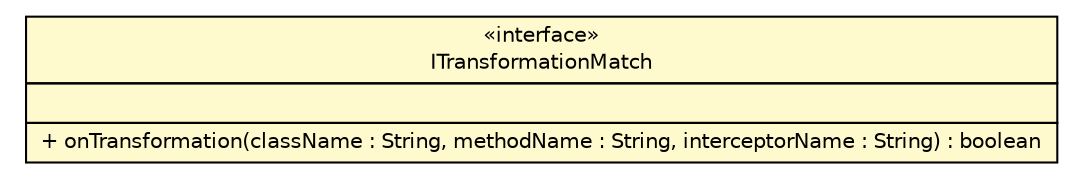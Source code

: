 #!/usr/local/bin/dot
#
# Class diagram 
# Generated by UMLGraph version 5.4 (http://www.umlgraph.org/)
#

digraph G {
	edge [fontname="Helvetica",fontsize=10,labelfontname="Helvetica",labelfontsize=10];
	node [fontname="Helvetica",fontsize=10,shape=plaintext];
	nodesep=0.25;
	ranksep=0.5;
	// com.appdynamics.apm.appagent.api.debug.ITransformationMatch
	c35 [label=<<table title="com.appdynamics.apm.appagent.api.debug.ITransformationMatch" border="0" cellborder="1" cellspacing="0" cellpadding="2" port="p" bgcolor="lemonChiffon" href="./ITransformationMatch.html">
		<tr><td><table border="0" cellspacing="0" cellpadding="1">
<tr><td align="center" balign="center"> &#171;interface&#187; </td></tr>
<tr><td align="center" balign="center"> ITransformationMatch </td></tr>
		</table></td></tr>
		<tr><td><table border="0" cellspacing="0" cellpadding="1">
<tr><td align="left" balign="left">  </td></tr>
		</table></td></tr>
		<tr><td><table border="0" cellspacing="0" cellpadding="1">
<tr><td align="left" balign="left"> + onTransformation(className : String, methodName : String, interceptorName : String) : boolean </td></tr>
		</table></td></tr>
		</table>>, URL="./ITransformationMatch.html", fontname="Helvetica", fontcolor="black", fontsize=10.0];
}


